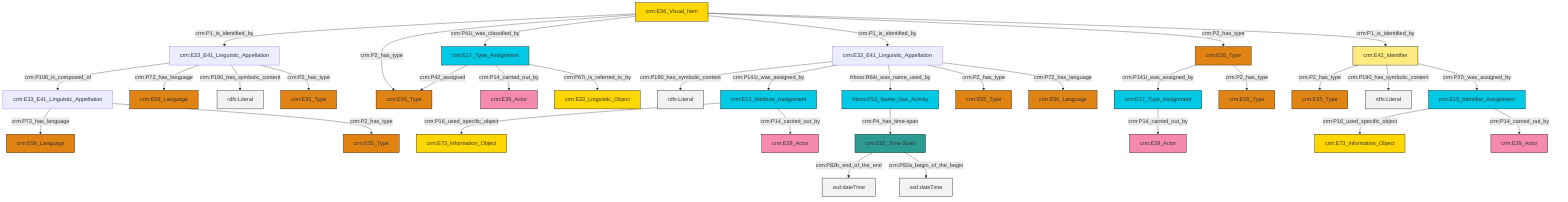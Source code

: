 graph TD
classDef Literal fill:#f2f2f2,stroke:#000000;
classDef CRM_Entity fill:#FFFFFF,stroke:#000000;
classDef Temporal_Entity fill:#00C9E6, stroke:#000000;
classDef Type fill:#E18312, stroke:#000000;
classDef Time-Span fill:#2C9C91, stroke:#000000;
classDef Appellation fill:#FFEB7F, stroke:#000000;
classDef Place fill:#008836, stroke:#000000;
classDef Persistent_Item fill:#B266B2, stroke:#000000;
classDef Conceptual_Object fill:#FFD700, stroke:#000000;
classDef Physical_Thing fill:#D2B48C, stroke:#000000;
classDef Actor fill:#f58aad, stroke:#000000;
classDef PC_Classes fill:#4ce600, stroke:#000000;
classDef Multi fill:#cccccc,stroke:#000000;

8["crm:E42_Identifier"]:::Appellation -->|crm:P2_has_type| 9["crm:E55_Type"]:::Type
6["crm:E33_E41_Linguistic_Appellation"]:::Default -->|crm:P106_is_composed_of| 10["crm:E33_E41_Linguistic_Appellation"]:::Default
14["crm:E17_Type_Assignment"]:::Temporal_Entity -->|crm:P42_assigned| 15["crm:E55_Type"]:::Type
14["crm:E17_Type_Assignment"]:::Temporal_Entity -->|crm:P14_carried_out_by| 16["crm:E39_Actor"]:::Actor
10["crm:E33_E41_Linguistic_Appellation"]:::Default -->|crm:P72_has_language| 17["crm:E56_Language"]:::Type
4["crm:E13_Attribute_Assignment"]:::Temporal_Entity -->|crm:P16_used_specific_object| 21["crm:E73_Information_Object"]:::Conceptual_Object
25["crm:E52_Time-Span"]:::Time-Span -->|crm:P82b_end_of_the_end| 26[xsd:dateTime]:::Literal
29["frbroo:F52_Name_Use_Activity"]:::Temporal_Entity -->|crm:P4_has_time-span| 25["crm:E52_Time-Span"]:::Time-Span
19["crm:E36_Visual_Item"]:::Conceptual_Object -->|crm:P1_is_identified_by| 6["crm:E33_E41_Linguistic_Appellation"]:::Default
8["crm:E42_Identifier"]:::Appellation -->|crm:P190_has_symbolic_content| 39[rdfs:Literal]:::Literal
19["crm:E36_Visual_Item"]:::Conceptual_Object -->|crm:P2_has_type| 15["crm:E55_Type"]:::Type
6["crm:E33_E41_Linguistic_Appellation"]:::Default -->|crm:P72_has_language| 41["crm:E56_Language"]:::Type
22["crm:E33_E41_Linguistic_Appellation"]:::Default -->|crm:P190_has_symbolic_content| 44[rdfs:Literal]:::Literal
22["crm:E33_E41_Linguistic_Appellation"]:::Default -->|crm:P141i_was_assigned_by| 4["crm:E13_Attribute_Assignment"]:::Temporal_Entity
4["crm:E13_Attribute_Assignment"]:::Temporal_Entity -->|crm:P14_carried_out_by| 47["crm:E39_Actor"]:::Actor
22["crm:E33_E41_Linguistic_Appellation"]:::Default -->|frbroo:R64i_was_name_used_by| 29["frbroo:F52_Name_Use_Activity"]:::Temporal_Entity
6["crm:E33_E41_Linguistic_Appellation"]:::Default -->|crm:P190_has_symbolic_content| 52[rdfs:Literal]:::Literal
6["crm:E33_E41_Linguistic_Appellation"]:::Default -->|crm:P2_has_type| 0["crm:E55_Type"]:::Type
19["crm:E36_Visual_Item"]:::Conceptual_Object -->|crm:P41i_was_classified_by| 14["crm:E17_Type_Assignment"]:::Temporal_Entity
22["crm:E33_E41_Linguistic_Appellation"]:::Default -->|crm:P2_has_type| 27["crm:E55_Type"]:::Type
19["crm:E36_Visual_Item"]:::Conceptual_Object -->|crm:P1_is_identified_by| 22["crm:E33_E41_Linguistic_Appellation"]:::Default
34["crm:E55_Type"]:::Type -->|crm:P141i_was_assigned_by| 56["crm:E17_Type_Assignment"]:::Temporal_Entity
34["crm:E55_Type"]:::Type -->|crm:P2_has_type| 2["crm:E55_Type"]:::Type
19["crm:E36_Visual_Item"]:::Conceptual_Object -->|crm:P2_has_type| 34["crm:E55_Type"]:::Type
56["crm:E17_Type_Assignment"]:::Temporal_Entity -->|crm:P14_carried_out_by| 57["crm:E39_Actor"]:::Actor
10["crm:E33_E41_Linguistic_Appellation"]:::Default -->|crm:P2_has_type| 12["crm:E55_Type"]:::Type
19["crm:E36_Visual_Item"]:::Conceptual_Object -->|crm:P1_is_identified_by| 8["crm:E42_Identifier"]:::Appellation
8["crm:E42_Identifier"]:::Appellation -->|crm:P37i_was_assigned_by| 45["crm:E15_Identifier_Assignment"]:::Temporal_Entity
14["crm:E17_Type_Assignment"]:::Temporal_Entity -->|crm:P67i_is_referred_to_by| 53["crm:E33_Linguistic_Object"]:::Conceptual_Object
45["crm:E15_Identifier_Assignment"]:::Temporal_Entity -->|crm:P16_used_specific_object| 61["crm:E73_Information_Object"]:::Conceptual_Object
25["crm:E52_Time-Span"]:::Time-Span -->|crm:P82a_begin_of_the_begin| 62[xsd:dateTime]:::Literal
22["crm:E33_E41_Linguistic_Appellation"]:::Default -->|crm:P72_has_language| 37["crm:E56_Language"]:::Type
45["crm:E15_Identifier_Assignment"]:::Temporal_Entity -->|crm:P14_carried_out_by| 32["crm:E39_Actor"]:::Actor